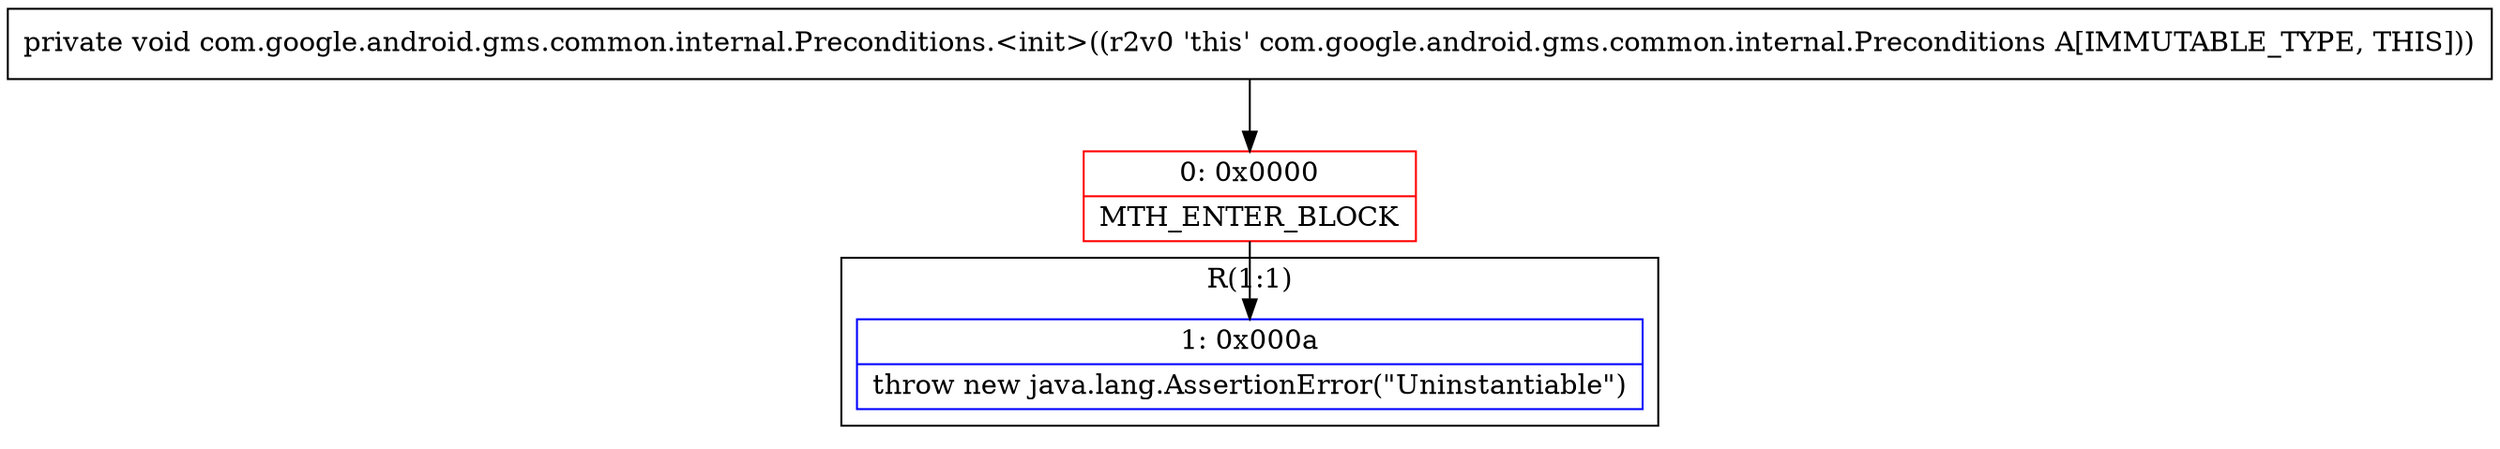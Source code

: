 digraph "CFG forcom.google.android.gms.common.internal.Preconditions.\<init\>()V" {
subgraph cluster_Region_2119361005 {
label = "R(1:1)";
node [shape=record,color=blue];
Node_1 [shape=record,label="{1\:\ 0x000a|throw new java.lang.AssertionError(\"Uninstantiable\")\l}"];
}
Node_0 [shape=record,color=red,label="{0\:\ 0x0000|MTH_ENTER_BLOCK\l}"];
MethodNode[shape=record,label="{private void com.google.android.gms.common.internal.Preconditions.\<init\>((r2v0 'this' com.google.android.gms.common.internal.Preconditions A[IMMUTABLE_TYPE, THIS])) }"];
MethodNode -> Node_0;
Node_0 -> Node_1;
}

